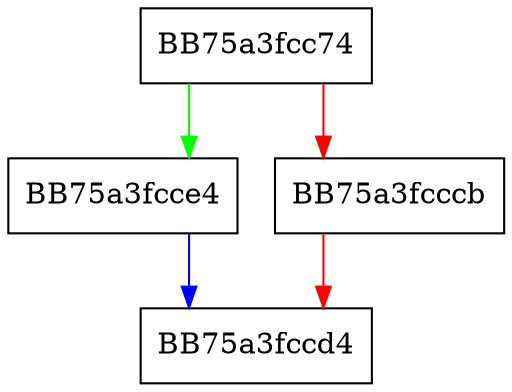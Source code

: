 digraph AddRelatedString {
  node [shape="box"];
  graph [splines=ortho];
  BB75a3fcc74 -> BB75a3fcce4 [color="green"];
  BB75a3fcc74 -> BB75a3fcccb [color="red"];
  BB75a3fcccb -> BB75a3fccd4 [color="red"];
  BB75a3fcce4 -> BB75a3fccd4 [color="blue"];
}